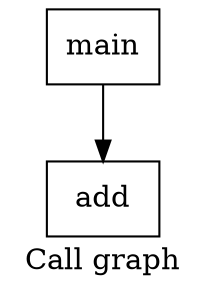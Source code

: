 digraph "Call graph" {
    label="Call graph"

    Node0x558e368356a0 [shape=record,label="{main  }"];
    Node0x558e368356a0 -> Node0x558e3687a2b0
    Node0x558e3687a2b0 [shape=record,label="{add  }"];
}
